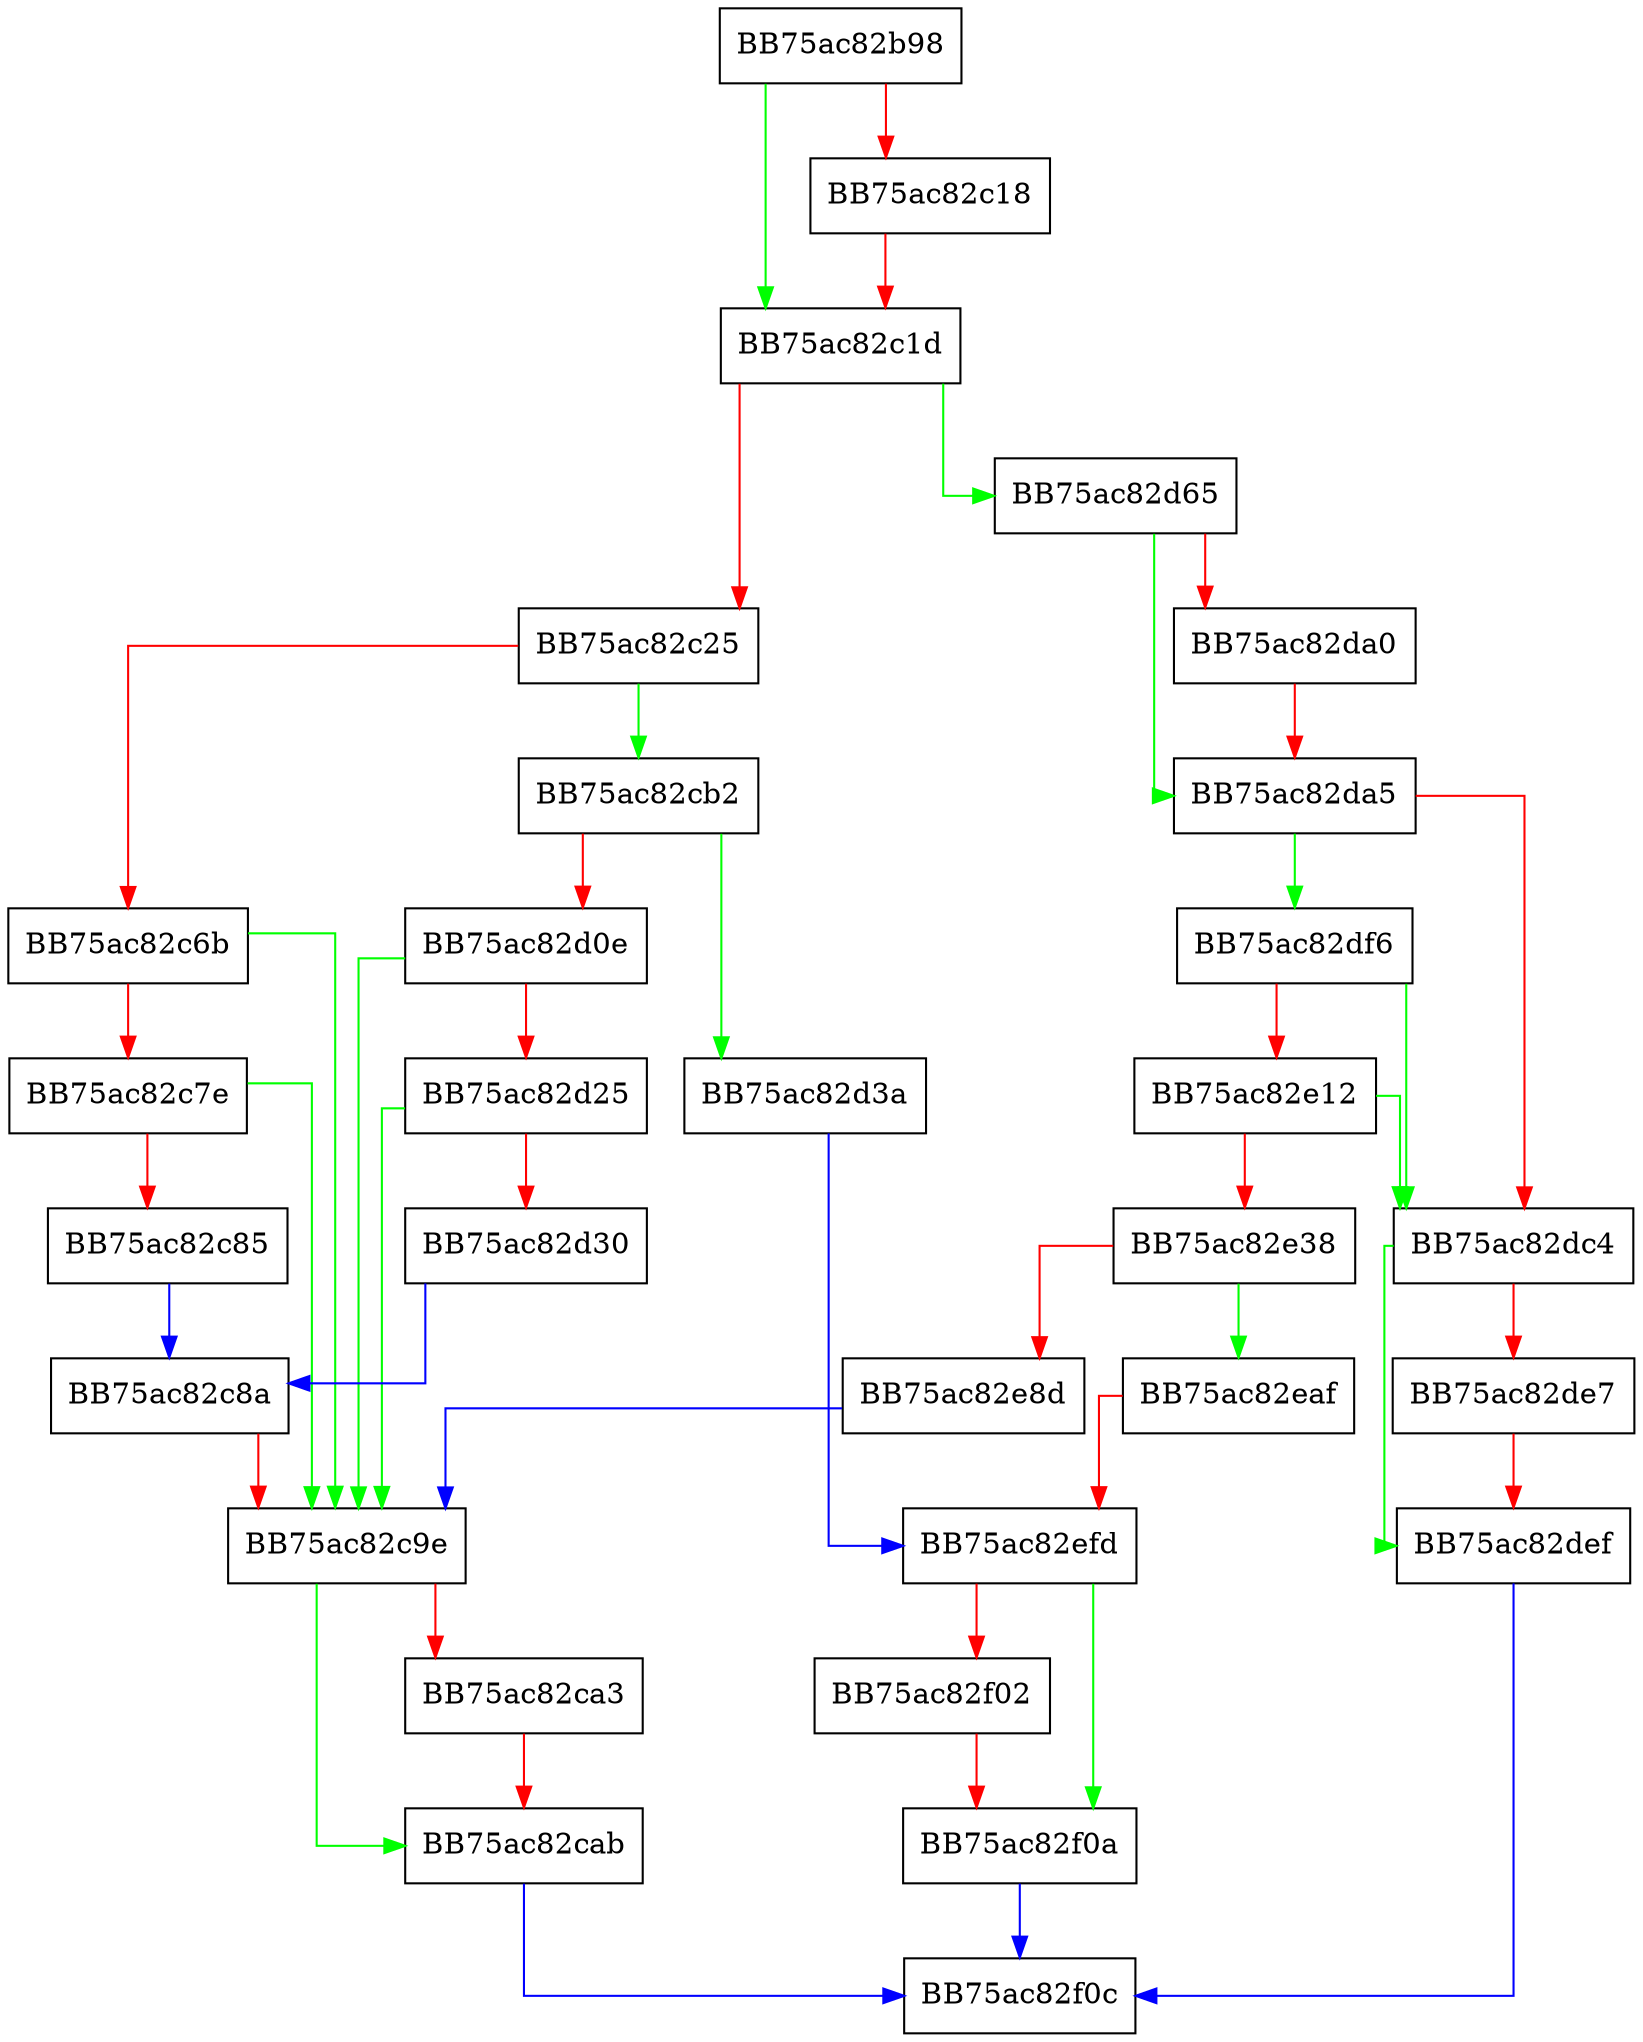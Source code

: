 digraph FixSearchProviderNonHardened {
  node [shape="box"];
  graph [splines=ortho];
  BB75ac82b98 -> BB75ac82c1d [color="green"];
  BB75ac82b98 -> BB75ac82c18 [color="red"];
  BB75ac82c18 -> BB75ac82c1d [color="red"];
  BB75ac82c1d -> BB75ac82d65 [color="green"];
  BB75ac82c1d -> BB75ac82c25 [color="red"];
  BB75ac82c25 -> BB75ac82cb2 [color="green"];
  BB75ac82c25 -> BB75ac82c6b [color="red"];
  BB75ac82c6b -> BB75ac82c9e [color="green"];
  BB75ac82c6b -> BB75ac82c7e [color="red"];
  BB75ac82c7e -> BB75ac82c9e [color="green"];
  BB75ac82c7e -> BB75ac82c85 [color="red"];
  BB75ac82c85 -> BB75ac82c8a [color="blue"];
  BB75ac82c8a -> BB75ac82c9e [color="red"];
  BB75ac82c9e -> BB75ac82cab [color="green"];
  BB75ac82c9e -> BB75ac82ca3 [color="red"];
  BB75ac82ca3 -> BB75ac82cab [color="red"];
  BB75ac82cab -> BB75ac82f0c [color="blue"];
  BB75ac82cb2 -> BB75ac82d3a [color="green"];
  BB75ac82cb2 -> BB75ac82d0e [color="red"];
  BB75ac82d0e -> BB75ac82c9e [color="green"];
  BB75ac82d0e -> BB75ac82d25 [color="red"];
  BB75ac82d25 -> BB75ac82c9e [color="green"];
  BB75ac82d25 -> BB75ac82d30 [color="red"];
  BB75ac82d30 -> BB75ac82c8a [color="blue"];
  BB75ac82d3a -> BB75ac82efd [color="blue"];
  BB75ac82d65 -> BB75ac82da5 [color="green"];
  BB75ac82d65 -> BB75ac82da0 [color="red"];
  BB75ac82da0 -> BB75ac82da5 [color="red"];
  BB75ac82da5 -> BB75ac82df6 [color="green"];
  BB75ac82da5 -> BB75ac82dc4 [color="red"];
  BB75ac82dc4 -> BB75ac82def [color="green"];
  BB75ac82dc4 -> BB75ac82de7 [color="red"];
  BB75ac82de7 -> BB75ac82def [color="red"];
  BB75ac82def -> BB75ac82f0c [color="blue"];
  BB75ac82df6 -> BB75ac82dc4 [color="green"];
  BB75ac82df6 -> BB75ac82e12 [color="red"];
  BB75ac82e12 -> BB75ac82dc4 [color="green"];
  BB75ac82e12 -> BB75ac82e38 [color="red"];
  BB75ac82e38 -> BB75ac82eaf [color="green"];
  BB75ac82e38 -> BB75ac82e8d [color="red"];
  BB75ac82e8d -> BB75ac82c9e [color="blue"];
  BB75ac82eaf -> BB75ac82efd [color="red"];
  BB75ac82efd -> BB75ac82f0a [color="green"];
  BB75ac82efd -> BB75ac82f02 [color="red"];
  BB75ac82f02 -> BB75ac82f0a [color="red"];
  BB75ac82f0a -> BB75ac82f0c [color="blue"];
}